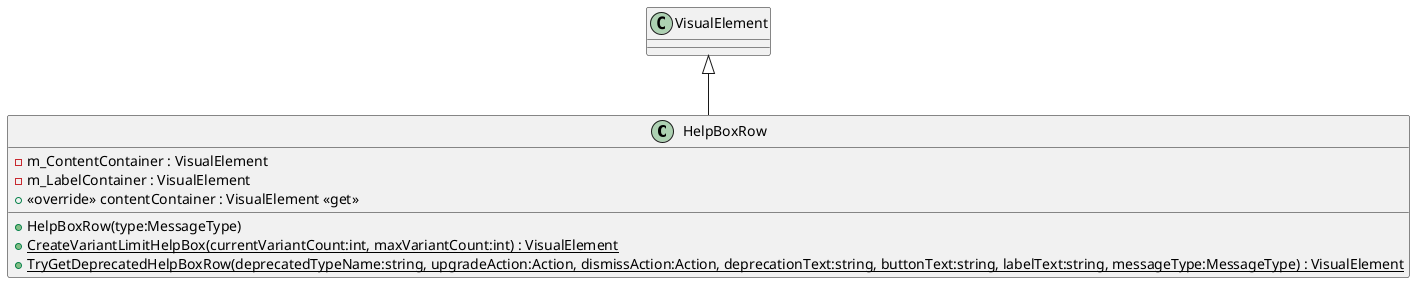 @startuml
class HelpBoxRow {
    - m_ContentContainer : VisualElement
    - m_LabelContainer : VisualElement
    + <<override>> contentContainer : VisualElement <<get>>
    + HelpBoxRow(type:MessageType)
    + {static} CreateVariantLimitHelpBox(currentVariantCount:int, maxVariantCount:int) : VisualElement
    + {static} TryGetDeprecatedHelpBoxRow(deprecatedTypeName:string, upgradeAction:Action, dismissAction:Action, deprecationText:string, buttonText:string, labelText:string, messageType:MessageType) : VisualElement
}
VisualElement <|-- HelpBoxRow
@enduml
